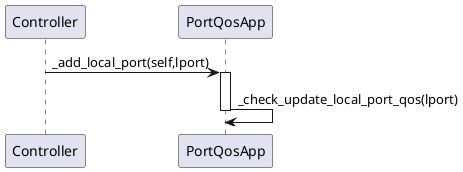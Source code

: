 @startuml  logical port bind
Controller->PortQosApp:_add_local_port(self,lport)
activate PortQosApp
 PortQosApp->PortQosApp:_check_update_local_port_qos(lport)
deactivate
@enduml